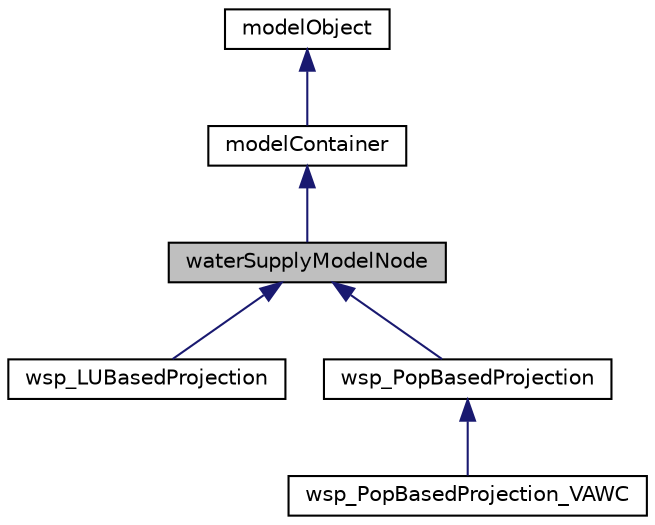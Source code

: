 digraph "waterSupplyModelNode"
{
 // LATEX_PDF_SIZE
  edge [fontname="Helvetica",fontsize="10",labelfontname="Helvetica",labelfontsize="10"];
  node [fontname="Helvetica",fontsize="10",shape=record];
  Node1 [label="waterSupplyModelNode",height=0.2,width=0.4,color="black", fillcolor="grey75", style="filled", fontcolor="black",tooltip=" "];
  Node2 -> Node1 [dir="back",color="midnightblue",fontsize="10",style="solid"];
  Node2 [label="modelContainer",height=0.2,width=0.4,color="black", fillcolor="white", style="filled",URL="$classmodelContainer.html",tooltip=" "];
  Node3 -> Node2 [dir="back",color="midnightblue",fontsize="10",style="solid"];
  Node3 [label="modelObject",height=0.2,width=0.4,color="black", fillcolor="white", style="filled",URL="$classmodelObject.html",tooltip=" "];
  Node1 -> Node4 [dir="back",color="midnightblue",fontsize="10",style="solid"];
  Node4 [label="wsp_LUBasedProjection",height=0.2,width=0.4,color="black", fillcolor="white", style="filled",URL="$classwsp__LUBasedProjection.html",tooltip=" "];
  Node1 -> Node5 [dir="back",color="midnightblue",fontsize="10",style="solid"];
  Node5 [label="wsp_PopBasedProjection",height=0.2,width=0.4,color="black", fillcolor="white", style="filled",URL="$classwsp__PopBasedProjection.html",tooltip=" "];
  Node5 -> Node6 [dir="back",color="midnightblue",fontsize="10",style="solid"];
  Node6 [label="wsp_PopBasedProjection_VAWC",height=0.2,width=0.4,color="black", fillcolor="white", style="filled",URL="$classwsp__PopBasedProjection__VAWC.html",tooltip=" "];
}
